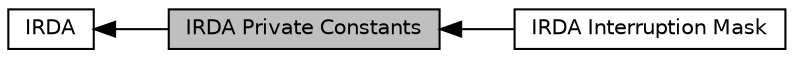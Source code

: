 digraph "IRDA Private Constants"
{
  edge [fontname="Helvetica",fontsize="10",labelfontname="Helvetica",labelfontsize="10"];
  node [fontname="Helvetica",fontsize="10",shape=record];
  rankdir=LR;
  Node0 [label="IRDA Private Constants",height=0.2,width=0.4,color="black", fillcolor="grey75", style="filled", fontcolor="black"];
  Node1 [label="IRDA",height=0.2,width=0.4,color="black", fillcolor="white", style="filled",URL="$group___i_r_d_a.html",tooltip="HAL IRDA module driver. "];
  Node2 [label="IRDA Interruption Mask",height=0.2,width=0.4,color="black", fillcolor="white", style="filled",URL="$group___i_r_d_a___interruption___mask.html"];
  Node1->Node0 [shape=plaintext, dir="back", style="solid"];
  Node0->Node2 [shape=plaintext, dir="back", style="solid"];
}

